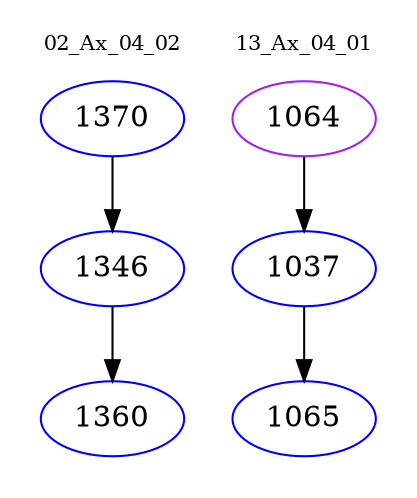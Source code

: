 digraph{
subgraph cluster_0 {
color = white
label = "02_Ax_04_02";
fontsize=10;
T0_1370 [label="1370", color="blue"]
T0_1370 -> T0_1346 [color="black"]
T0_1346 [label="1346", color="blue"]
T0_1346 -> T0_1360 [color="black"]
T0_1360 [label="1360", color="blue"]
}
subgraph cluster_1 {
color = white
label = "13_Ax_04_01";
fontsize=10;
T1_1064 [label="1064", color="purple"]
T1_1064 -> T1_1037 [color="black"]
T1_1037 [label="1037", color="blue"]
T1_1037 -> T1_1065 [color="black"]
T1_1065 [label="1065", color="blue"]
}
}
